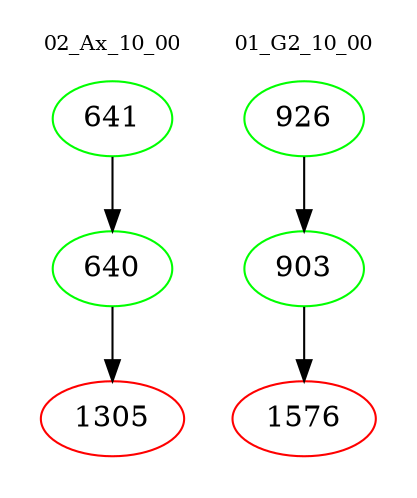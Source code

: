 digraph{
subgraph cluster_0 {
color = white
label = "02_Ax_10_00";
fontsize=10;
T0_641 [label="641", color="green"]
T0_641 -> T0_640 [color="black"]
T0_640 [label="640", color="green"]
T0_640 -> T0_1305 [color="black"]
T0_1305 [label="1305", color="red"]
}
subgraph cluster_1 {
color = white
label = "01_G2_10_00";
fontsize=10;
T1_926 [label="926", color="green"]
T1_926 -> T1_903 [color="black"]
T1_903 [label="903", color="green"]
T1_903 -> T1_1576 [color="black"]
T1_1576 [label="1576", color="red"]
}
}
